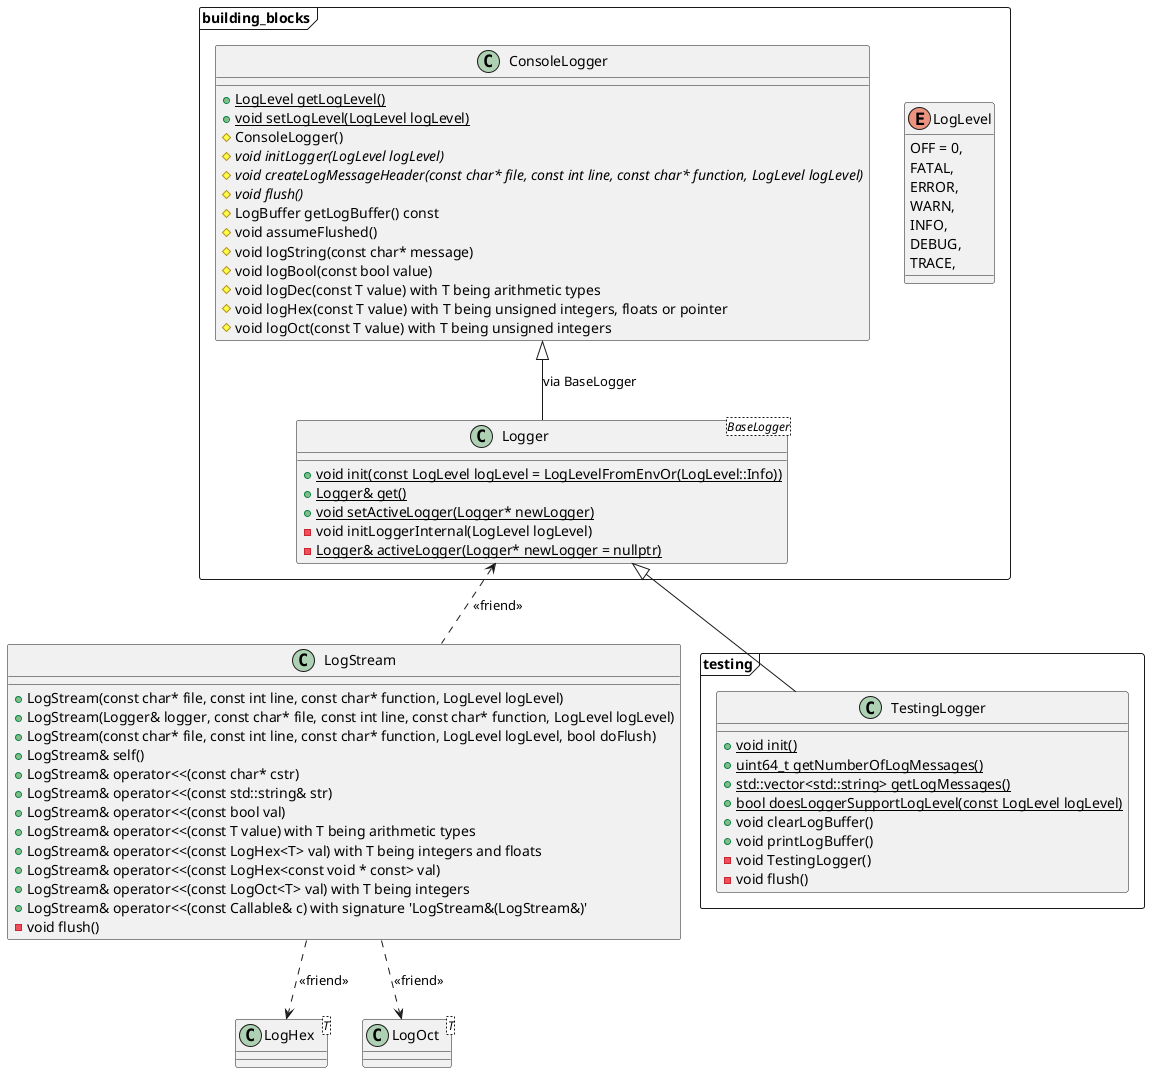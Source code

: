 @startuml

package building_blocks <<Frame>> {

enum LogLevel {
    OFF = 0,
    FATAL,
    ERROR,
    WARN,
    INFO,
    DEBUG,
    TRACE,
}

class Logger <BaseLogger> {
  + {static} void init(const LogLevel logLevel = LogLevelFromEnvOr(LogLevel::Info))
  + {static} Logger& get()
  + {static} void setActiveLogger(Logger* newLogger)
  - void initLoggerInternal(LogLevel logLevel)
  - {static} Logger& activeLogger(Logger* newLogger = nullptr)
}

class ConsoleLogger {
  + {static} LogLevel getLogLevel()
  + {static} void setLogLevel(LogLevel logLevel)
  # ConsoleLogger()
  # {abstract} void initLogger(LogLevel logLevel)
  # {abstract} void createLogMessageHeader(const char* file, const int line, const char* function, LogLevel logLevel)
  # {abstract} void flush()
  # LogBuffer getLogBuffer() const
  # void assumeFlushed()
  # void logString(const char* message)
  # void logBool(const bool value)
  # void logDec(const T value) with T being arithmetic types
  # void logHex(const T value) with T being unsigned integers, floats or pointer
  # void logOct(const T value) with T being unsigned integers
}

}

package testing <<Frame>> {

class TestingLogger {
  + {static} void init()
  + {static} uint64_t getNumberOfLogMessages()
  + {static} std::vector<std::string> getLogMessages()
  + {static} bool doesLoggerSupportLogLevel(const LogLevel logLevel)
  + void clearLogBuffer()
  + void printLogBuffer()
  - void TestingLogger()
  - void flush()
}

}

class LogHex <T> {}

class LogOct <T> {}

class LogStream {
  + LogStream(const char* file, const int line, const char* function, LogLevel logLevel)
  + LogStream(Logger& logger, const char* file, const int line, const char* function, LogLevel logLevel)
  + LogStream(const char* file, const int line, const char* function, LogLevel logLevel, bool doFlush)
  + LogStream& self()
  + LogStream& operator<<(const char* cstr)
  + LogStream& operator<<(const std::string& str)
  + LogStream& operator<<(const bool val)
  + LogStream& operator<<(const T value) with T being arithmetic types
  + LogStream& operator<<(const LogHex<T> val) with T being integers and floats
  + LogStream& operator<<(const LogHex<const void * const> val)
  + LogStream& operator<<(const LogOct<T> val) with T being integers
  + LogStream& operator<<(const Callable& c) with signature 'LogStream&(LogStream&)'
  - void flush()
}

ConsoleLogger <|-- Logger : via BaseLogger
Logger <|-- TestingLogger
Logger <.. LogStream : <<friend>>
LogStream ..> LogHex : <<friend>>
LogStream ..> LogOct : <<friend>>

@enduml

